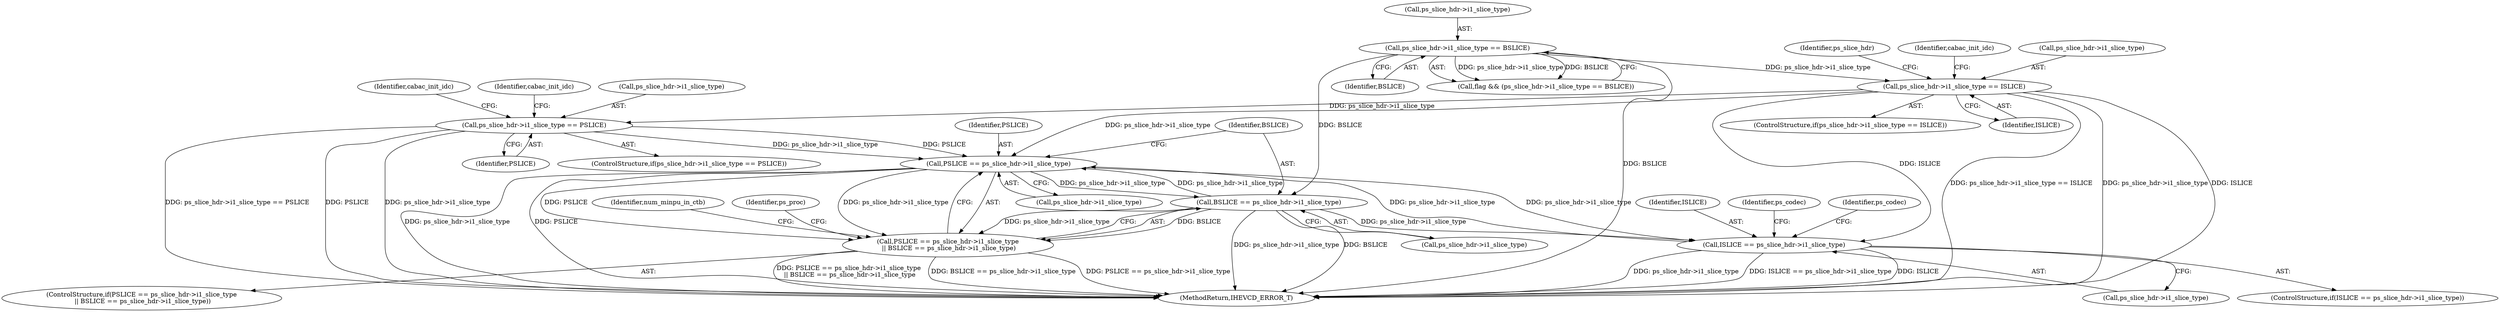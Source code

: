 digraph "0_Android_2b9fb0c2074d370a254b35e2489de2d94943578d@pointer" {
"1002851" [label="(Call,PSLICE == ps_slice_hdr->i1_slice_type)"];
"1000831" [label="(Call,ps_slice_hdr->i1_slice_type == PSLICE)"];
"1000820" [label="(Call,ps_slice_hdr->i1_slice_type == ISLICE)"];
"1000774" [label="(Call,ps_slice_hdr->i1_slice_type == BSLICE)"];
"1003820" [label="(Call,ISLICE == ps_slice_hdr->i1_slice_type)"];
"1002856" [label="(Call,BSLICE == ps_slice_hdr->i1_slice_type)"];
"1002851" [label="(Call,PSLICE == ps_slice_hdr->i1_slice_type)"];
"1002850" [label="(Call,PSLICE == ps_slice_hdr->i1_slice_type\n || BSLICE == ps_slice_hdr->i1_slice_type)"];
"1002850" [label="(Call,PSLICE == ps_slice_hdr->i1_slice_type\n || BSLICE == ps_slice_hdr->i1_slice_type)"];
"1000848" [label="(Identifier,cabac_init_idc)"];
"1003822" [label="(Call,ps_slice_hdr->i1_slice_type)"];
"1000778" [label="(Identifier,BSLICE)"];
"1000832" [label="(Call,ps_slice_hdr->i1_slice_type)"];
"1003820" [label="(Call,ISLICE == ps_slice_hdr->i1_slice_type)"];
"1003839" [label="(Identifier,ps_codec)"];
"1000820" [label="(Call,ps_slice_hdr->i1_slice_type == ISLICE)"];
"1002849" [label="(ControlStructure,if(PSLICE == ps_slice_hdr->i1_slice_type\n || BSLICE == ps_slice_hdr->i1_slice_type))"];
"1000772" [label="(Call,flag && (ps_slice_hdr->i1_slice_type == BSLICE))"];
"1003091" [label="(Identifier,num_minpu_in_ctb)"];
"1003821" [label="(Identifier,ISLICE)"];
"1000838" [label="(Identifier,cabac_init_idc)"];
"1003830" [label="(Identifier,ps_codec)"];
"1000835" [label="(Identifier,PSLICE)"];
"1000774" [label="(Call,ps_slice_hdr->i1_slice_type == BSLICE)"];
"1002857" [label="(Identifier,BSLICE)"];
"1002853" [label="(Call,ps_slice_hdr->i1_slice_type)"];
"1000833" [label="(Identifier,ps_slice_hdr)"];
"1002852" [label="(Identifier,PSLICE)"];
"1000819" [label="(ControlStructure,if(ps_slice_hdr->i1_slice_type == ISLICE))"];
"1003819" [label="(ControlStructure,if(ISLICE == ps_slice_hdr->i1_slice_type))"];
"1002872" [label="(Identifier,ps_proc)"];
"1000831" [label="(Call,ps_slice_hdr->i1_slice_type == PSLICE)"];
"1000824" [label="(Identifier,ISLICE)"];
"1000775" [label="(Call,ps_slice_hdr->i1_slice_type)"];
"1000827" [label="(Identifier,cabac_init_idc)"];
"1004845" [label="(MethodReturn,IHEVCD_ERROR_T)"];
"1000821" [label="(Call,ps_slice_hdr->i1_slice_type)"];
"1002856" [label="(Call,BSLICE == ps_slice_hdr->i1_slice_type)"];
"1000830" [label="(ControlStructure,if(ps_slice_hdr->i1_slice_type == PSLICE))"];
"1002858" [label="(Call,ps_slice_hdr->i1_slice_type)"];
"1002851" [label="(Call,PSLICE == ps_slice_hdr->i1_slice_type)"];
"1002851" -> "1002850"  [label="AST: "];
"1002851" -> "1002853"  [label="CFG: "];
"1002852" -> "1002851"  [label="AST: "];
"1002853" -> "1002851"  [label="AST: "];
"1002857" -> "1002851"  [label="CFG: "];
"1002850" -> "1002851"  [label="CFG: "];
"1002851" -> "1004845"  [label="DDG: ps_slice_hdr->i1_slice_type"];
"1002851" -> "1004845"  [label="DDG: PSLICE"];
"1002851" -> "1002850"  [label="DDG: PSLICE"];
"1002851" -> "1002850"  [label="DDG: ps_slice_hdr->i1_slice_type"];
"1000831" -> "1002851"  [label="DDG: PSLICE"];
"1000831" -> "1002851"  [label="DDG: ps_slice_hdr->i1_slice_type"];
"1003820" -> "1002851"  [label="DDG: ps_slice_hdr->i1_slice_type"];
"1002856" -> "1002851"  [label="DDG: ps_slice_hdr->i1_slice_type"];
"1000820" -> "1002851"  [label="DDG: ps_slice_hdr->i1_slice_type"];
"1002851" -> "1002856"  [label="DDG: ps_slice_hdr->i1_slice_type"];
"1002851" -> "1003820"  [label="DDG: ps_slice_hdr->i1_slice_type"];
"1000831" -> "1000830"  [label="AST: "];
"1000831" -> "1000835"  [label="CFG: "];
"1000832" -> "1000831"  [label="AST: "];
"1000835" -> "1000831"  [label="AST: "];
"1000838" -> "1000831"  [label="CFG: "];
"1000848" -> "1000831"  [label="CFG: "];
"1000831" -> "1004845"  [label="DDG: PSLICE"];
"1000831" -> "1004845"  [label="DDG: ps_slice_hdr->i1_slice_type"];
"1000831" -> "1004845"  [label="DDG: ps_slice_hdr->i1_slice_type == PSLICE"];
"1000820" -> "1000831"  [label="DDG: ps_slice_hdr->i1_slice_type"];
"1000820" -> "1000819"  [label="AST: "];
"1000820" -> "1000824"  [label="CFG: "];
"1000821" -> "1000820"  [label="AST: "];
"1000824" -> "1000820"  [label="AST: "];
"1000827" -> "1000820"  [label="CFG: "];
"1000833" -> "1000820"  [label="CFG: "];
"1000820" -> "1004845"  [label="DDG: ISLICE"];
"1000820" -> "1004845"  [label="DDG: ps_slice_hdr->i1_slice_type == ISLICE"];
"1000820" -> "1004845"  [label="DDG: ps_slice_hdr->i1_slice_type"];
"1000774" -> "1000820"  [label="DDG: ps_slice_hdr->i1_slice_type"];
"1000820" -> "1003820"  [label="DDG: ISLICE"];
"1000774" -> "1000772"  [label="AST: "];
"1000774" -> "1000778"  [label="CFG: "];
"1000775" -> "1000774"  [label="AST: "];
"1000778" -> "1000774"  [label="AST: "];
"1000772" -> "1000774"  [label="CFG: "];
"1000774" -> "1004845"  [label="DDG: BSLICE"];
"1000774" -> "1000772"  [label="DDG: ps_slice_hdr->i1_slice_type"];
"1000774" -> "1000772"  [label="DDG: BSLICE"];
"1000774" -> "1002856"  [label="DDG: BSLICE"];
"1003820" -> "1003819"  [label="AST: "];
"1003820" -> "1003822"  [label="CFG: "];
"1003821" -> "1003820"  [label="AST: "];
"1003822" -> "1003820"  [label="AST: "];
"1003830" -> "1003820"  [label="CFG: "];
"1003839" -> "1003820"  [label="CFG: "];
"1003820" -> "1004845"  [label="DDG: ps_slice_hdr->i1_slice_type"];
"1003820" -> "1004845"  [label="DDG: ISLICE == ps_slice_hdr->i1_slice_type"];
"1003820" -> "1004845"  [label="DDG: ISLICE"];
"1002856" -> "1003820"  [label="DDG: ps_slice_hdr->i1_slice_type"];
"1002856" -> "1002850"  [label="AST: "];
"1002856" -> "1002858"  [label="CFG: "];
"1002857" -> "1002856"  [label="AST: "];
"1002858" -> "1002856"  [label="AST: "];
"1002850" -> "1002856"  [label="CFG: "];
"1002856" -> "1004845"  [label="DDG: ps_slice_hdr->i1_slice_type"];
"1002856" -> "1004845"  [label="DDG: BSLICE"];
"1002856" -> "1002850"  [label="DDG: BSLICE"];
"1002856" -> "1002850"  [label="DDG: ps_slice_hdr->i1_slice_type"];
"1002850" -> "1002849"  [label="AST: "];
"1002872" -> "1002850"  [label="CFG: "];
"1003091" -> "1002850"  [label="CFG: "];
"1002850" -> "1004845"  [label="DDG: PSLICE == ps_slice_hdr->i1_slice_type\n || BSLICE == ps_slice_hdr->i1_slice_type"];
"1002850" -> "1004845"  [label="DDG: BSLICE == ps_slice_hdr->i1_slice_type"];
"1002850" -> "1004845"  [label="DDG: PSLICE == ps_slice_hdr->i1_slice_type"];
}
